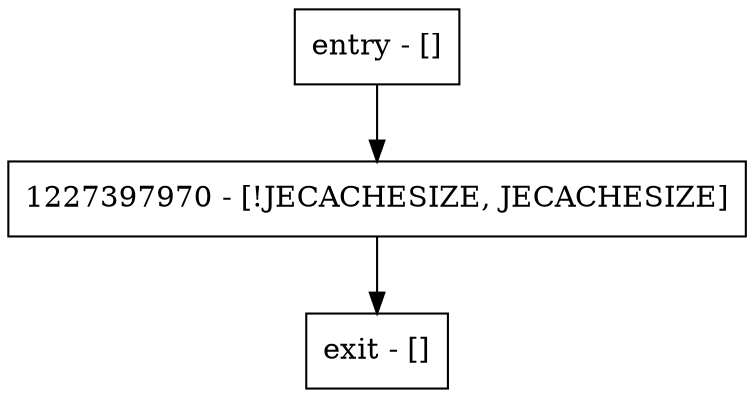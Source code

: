 digraph getMemorySize {
node [shape=record];
entry [label="entry - []"];
exit [label="exit - []"];
1227397970 [label="1227397970 - [!JECACHESIZE, JECACHESIZE]"];
entry;
exit;
entry -> 1227397970;
1227397970 -> exit;
}
